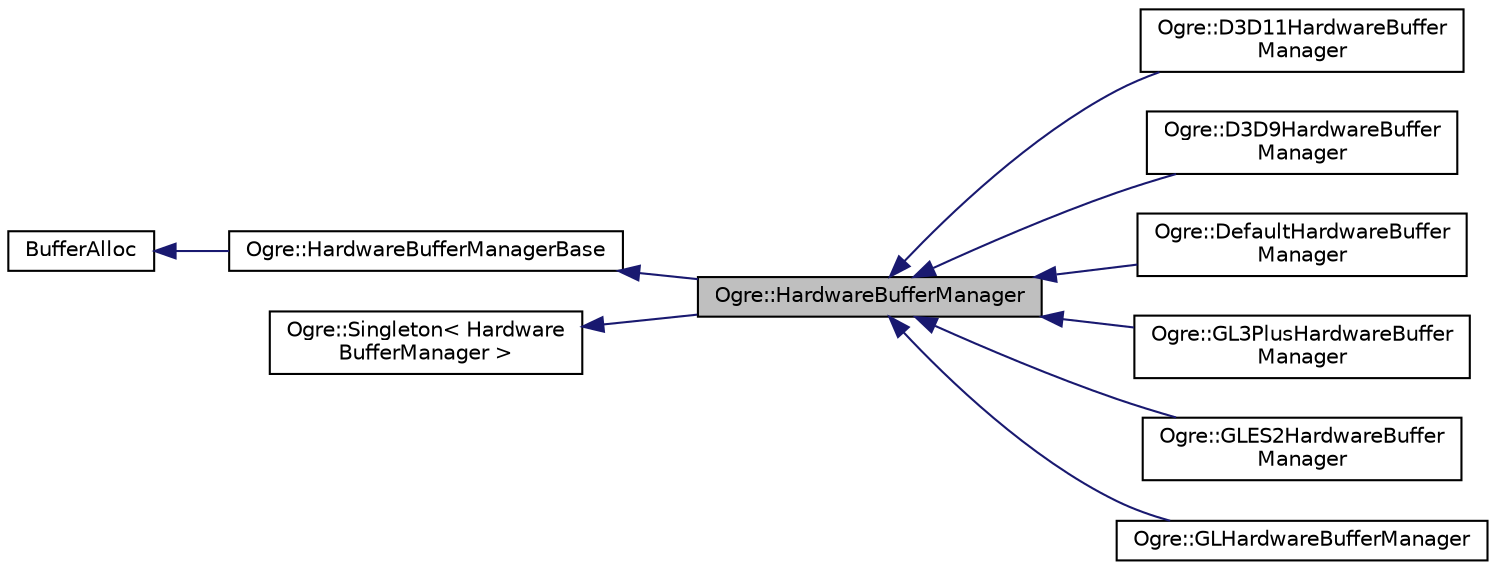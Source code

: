 digraph "Ogre::HardwareBufferManager"
{
  bgcolor="transparent";
  edge [fontname="Helvetica",fontsize="10",labelfontname="Helvetica",labelfontsize="10"];
  node [fontname="Helvetica",fontsize="10",shape=record];
  rankdir="LR";
  Node0 [label="Ogre::HardwareBufferManager",height=0.2,width=0.4,color="black", fillcolor="grey75", style="filled", fontcolor="black"];
  Node1 -> Node0 [dir="back",color="midnightblue",fontsize="10",style="solid",fontname="Helvetica"];
  Node1 [label="Ogre::HardwareBufferManagerBase",height=0.2,width=0.4,color="black",URL="$class_ogre_1_1_hardware_buffer_manager_base.html",tooltip="Base definition of a hardware buffer manager. "];
  Node2 -> Node1 [dir="back",color="midnightblue",fontsize="10",style="solid",fontname="Helvetica"];
  Node2 [label="BufferAlloc",height=0.2,width=0.4,color="black",URL="$class_ogre_1_1_allocated_object.html"];
  Node3 -> Node0 [dir="back",color="midnightblue",fontsize="10",style="solid",fontname="Helvetica"];
  Node3 [label="Ogre::Singleton\< Hardware\lBufferManager \>",height=0.2,width=0.4,color="black",URL="$class_ogre_1_1_singleton.html"];
  Node0 -> Node4 [dir="back",color="midnightblue",fontsize="10",style="solid",fontname="Helvetica"];
  Node4 [label="Ogre::D3D11HardwareBuffer\lManager",height=0.2,width=0.4,color="black",URL="$class_ogre_1_1_d3_d11_hardware_buffer_manager.html",tooltip="Implementation of HardwareBufferManager for D3D11. "];
  Node0 -> Node5 [dir="back",color="midnightblue",fontsize="10",style="solid",fontname="Helvetica"];
  Node5 [label="Ogre::D3D9HardwareBuffer\lManager",height=0.2,width=0.4,color="black",URL="$class_ogre_1_1_d3_d9_hardware_buffer_manager.html",tooltip="Implementation of HardwareBufferManager for D3D9. "];
  Node0 -> Node6 [dir="back",color="midnightblue",fontsize="10",style="solid",fontname="Helvetica"];
  Node6 [label="Ogre::DefaultHardwareBuffer\lManager",height=0.2,width=0.4,color="black",URL="$class_ogre_1_1_default_hardware_buffer_manager.html",tooltip="DefaultHardwareBufferManager as a Singleton. "];
  Node0 -> Node7 [dir="back",color="midnightblue",fontsize="10",style="solid",fontname="Helvetica"];
  Node7 [label="Ogre::GL3PlusHardwareBuffer\lManager",height=0.2,width=0.4,color="black",URL="$class_ogre_1_1_g_l3_plus_hardware_buffer_manager.html",tooltip="Implementation of HardwareBufferManager for OpenGL. "];
  Node0 -> Node8 [dir="back",color="midnightblue",fontsize="10",style="solid",fontname="Helvetica"];
  Node8 [label="Ogre::GLES2HardwareBuffer\lManager",height=0.2,width=0.4,color="black",URL="$class_ogre_1_1_g_l_e_s2_hardware_buffer_manager.html",tooltip="Implementation of HardwareBufferManager for OpenGL ES. "];
  Node0 -> Node9 [dir="back",color="midnightblue",fontsize="10",style="solid",fontname="Helvetica"];
  Node9 [label="Ogre::GLHardwareBufferManager",height=0.2,width=0.4,color="black",URL="$class_ogre_1_1_g_l_hardware_buffer_manager.html",tooltip="Implementation of HardwareBufferManager for OpenGL. "];
}

